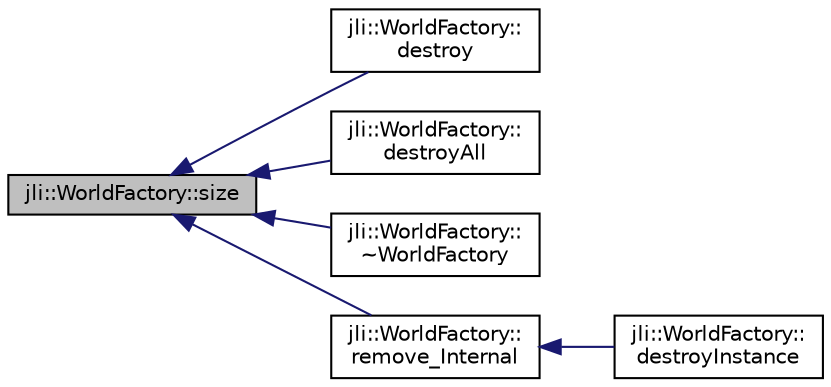 digraph "jli::WorldFactory::size"
{
  edge [fontname="Helvetica",fontsize="10",labelfontname="Helvetica",labelfontsize="10"];
  node [fontname="Helvetica",fontsize="10",shape=record];
  rankdir="LR";
  Node1 [label="jli::WorldFactory::size",height=0.2,width=0.4,color="black", fillcolor="grey75", style="filled", fontcolor="black"];
  Node1 -> Node2 [dir="back",color="midnightblue",fontsize="10",style="solid",fontname="Helvetica"];
  Node2 [label="jli::WorldFactory::\ldestroy",height=0.2,width=0.4,color="black", fillcolor="white", style="filled",URL="$classjli_1_1_world_factory.html#ac40ef526c98ded68e2be556995147ca5"];
  Node1 -> Node3 [dir="back",color="midnightblue",fontsize="10",style="solid",fontname="Helvetica"];
  Node3 [label="jli::WorldFactory::\ldestroyAll",height=0.2,width=0.4,color="black", fillcolor="white", style="filled",URL="$classjli_1_1_world_factory.html#a17880329ad38799467c11830c8b2b39e"];
  Node1 -> Node4 [dir="back",color="midnightblue",fontsize="10",style="solid",fontname="Helvetica"];
  Node4 [label="jli::WorldFactory::\l~WorldFactory",height=0.2,width=0.4,color="black", fillcolor="white", style="filled",URL="$classjli_1_1_world_factory.html#ab07df554e2f6d0777470dc426020ceeb"];
  Node1 -> Node5 [dir="back",color="midnightblue",fontsize="10",style="solid",fontname="Helvetica"];
  Node5 [label="jli::WorldFactory::\lremove_Internal",height=0.2,width=0.4,color="black", fillcolor="white", style="filled",URL="$classjli_1_1_world_factory.html#ac3348faaa06a437c9bdff93f0245d1e1"];
  Node5 -> Node6 [dir="back",color="midnightblue",fontsize="10",style="solid",fontname="Helvetica"];
  Node6 [label="jli::WorldFactory::\ldestroyInstance",height=0.2,width=0.4,color="black", fillcolor="white", style="filled",URL="$classjli_1_1_world_factory.html#a715756195f93bfec6f6c54640e5e09e5"];
}
